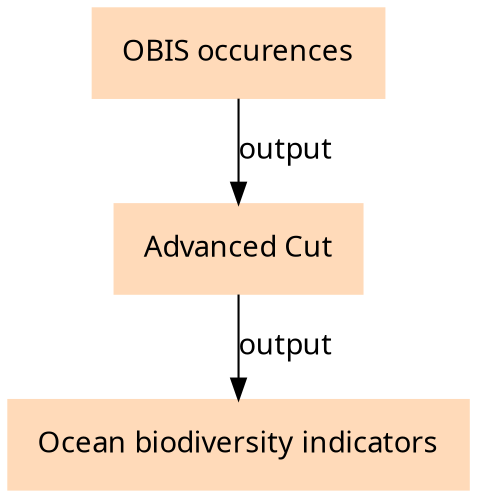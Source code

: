 digraph main {
  node [fontname="Atkinson Hyperlegible", shape=box, color=white,style=filled,color=peachpuff,margin="0.2,0.2"];
  edge [fontname="Atkinson Hyperlegible"];
  0[label="OBIS occurences"]
  1[label="Advanced Cut"]
  0 -> 1 [label="output"]
  2[label="Ocean biodiversity indicators"]
  1 -> 2 [label="output"]
}